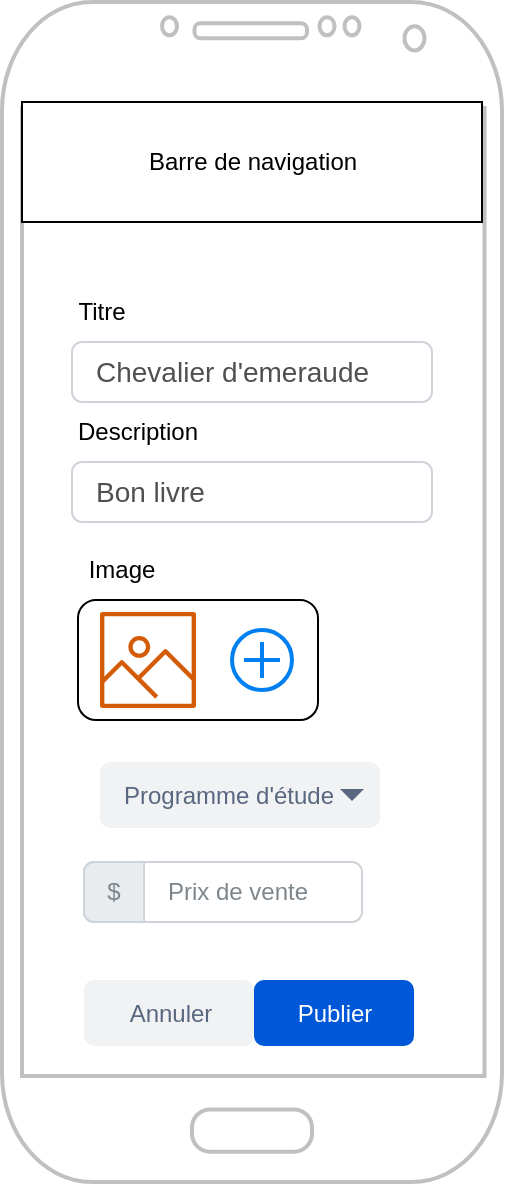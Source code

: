 <mxfile version="20.2.3" type="device"><diagram id="iyap2wM5M5SmLO2tpcaf" name="Page-1"><mxGraphModel dx="1278" dy="649" grid="1" gridSize="10" guides="1" tooltips="1" connect="1" arrows="1" fold="1" page="1" pageScale="1" pageWidth="850" pageHeight="1100" math="0" shadow="0"><root><mxCell id="0"/><mxCell id="1" parent="0"/><mxCell id="qByOat0r5tSBWaiUQ9r4-1" value="" style="verticalLabelPosition=bottom;verticalAlign=top;html=1;shadow=0;dashed=0;strokeWidth=2;shape=mxgraph.android.phone2;strokeColor=#c0c0c0;" parent="1" vertex="1"><mxGeometry x="290" y="50" width="250" height="590" as="geometry"/></mxCell><mxCell id="qByOat0r5tSBWaiUQ9r4-2" value="" style="rounded=0;whiteSpace=wrap;html=1;strokeWidth=1;" parent="1" vertex="1"><mxGeometry x="300" y="100" width="230" height="60" as="geometry"/></mxCell><mxCell id="qByOat0r5tSBWaiUQ9r4-3" value="Barre de navigation" style="text;html=1;align=center;verticalAlign=middle;resizable=0;points=[];autosize=1;strokeColor=none;fillColor=none;" parent="1" vertex="1"><mxGeometry x="350" y="115" width="130" height="30" as="geometry"/></mxCell><mxCell id="qByOat0r5tSBWaiUQ9r4-4" value="Titre" style="text;html=1;strokeColor=none;fillColor=none;align=center;verticalAlign=middle;whiteSpace=wrap;rounded=0;" parent="1" vertex="1"><mxGeometry x="310" y="190" width="60" height="30" as="geometry"/></mxCell><mxCell id="qByOat0r5tSBWaiUQ9r4-6" value="Description" style="text;html=1;strokeColor=none;fillColor=none;align=center;verticalAlign=middle;whiteSpace=wrap;rounded=0;" parent="1" vertex="1"><mxGeometry x="328" y="250" width="60" height="30" as="geometry"/></mxCell><mxCell id="qByOat0r5tSBWaiUQ9r4-8" value="Image" style="text;html=1;strokeColor=none;fillColor=none;align=center;verticalAlign=middle;whiteSpace=wrap;rounded=0;" parent="1" vertex="1"><mxGeometry x="320" y="319" width="60" height="30" as="geometry"/></mxCell><mxCell id="qByOat0r5tSBWaiUQ9r4-10" value="Chevalier d'emeraude" style="html=1;shadow=0;dashed=0;shape=mxgraph.bootstrap.rrect;rSize=5;strokeColor=#CED4DA;strokeWidth=1;fillColor=#FFFFFF;fontColor=#505050;whiteSpace=wrap;align=left;verticalAlign=middle;spacingLeft=10;fontSize=14;" parent="1" vertex="1"><mxGeometry x="325" y="220" width="180" height="30" as="geometry"/></mxCell><mxCell id="qByOat0r5tSBWaiUQ9r4-11" value="Bon livre" style="html=1;shadow=0;dashed=0;shape=mxgraph.bootstrap.rrect;rSize=5;strokeColor=#CED4DA;strokeWidth=1;fillColor=#FFFFFF;fontColor=#505050;whiteSpace=wrap;align=left;verticalAlign=middle;spacingLeft=10;fontSize=14;" parent="1" vertex="1"><mxGeometry x="325" y="280" width="180" height="30" as="geometry"/></mxCell><mxCell id="qByOat0r5tSBWaiUQ9r4-15" value="" style="rounded=1;whiteSpace=wrap;html=1;strokeWidth=1;fillColor=#FFFFFF;" parent="1" vertex="1"><mxGeometry x="328" y="349" width="120" height="60" as="geometry"/></mxCell><mxCell id="qByOat0r5tSBWaiUQ9r4-14" value="" style="html=1;verticalLabelPosition=bottom;align=center;labelBackgroundColor=#ffffff;verticalAlign=top;strokeWidth=2;strokeColor=#0080F0;shadow=0;dashed=0;shape=mxgraph.ios7.icons.add;fillColor=#FFFFFF;" parent="1" vertex="1"><mxGeometry x="405" y="364" width="30" height="30" as="geometry"/></mxCell><mxCell id="qByOat0r5tSBWaiUQ9r4-16" value="" style="sketch=0;outlineConnect=0;fontColor=#232F3E;gradientColor=none;fillColor=#D45B07;strokeColor=none;dashed=0;verticalLabelPosition=bottom;verticalAlign=top;align=center;html=1;fontSize=12;fontStyle=0;aspect=fixed;pointerEvents=1;shape=mxgraph.aws4.container_registry_image;" parent="1" vertex="1"><mxGeometry x="339" y="355" width="48" height="48" as="geometry"/></mxCell><mxCell id="qByOat0r5tSBWaiUQ9r4-17" value="Programme d'étude" style="rounded=1;fillColor=#F1F2F4;strokeColor=none;html=1;fontColor=#596780;align=left;fontSize=12;spacingLeft=10;sketch=0;" parent="1" vertex="1"><mxGeometry x="339" y="430" width="140" height="33" as="geometry"/></mxCell><mxCell id="qByOat0r5tSBWaiUQ9r4-18" value="" style="shape=triangle;direction=south;fillColor=#596780;strokeColor=none;html=1;sketch=0;" parent="qByOat0r5tSBWaiUQ9r4-17" vertex="1"><mxGeometry x="1" y="0.5" width="12" height="6" relative="1" as="geometry"><mxPoint x="-20" y="-3" as="offset"/></mxGeometry></mxCell><mxCell id="qByOat0r5tSBWaiUQ9r4-19" value="Publier" style="rounded=1;fillColor=#0057D8;align=center;strokeColor=none;html=1;fontColor=#ffffff;fontSize=12;sketch=0;" parent="1" vertex="1"><mxGeometry x="416" y="539" width="80" height="33" as="geometry"/></mxCell><mxCell id="gPq6K0f_pHgZZmSxeFRM-1" value="Annuler" style="rounded=1;align=center;fillColor=#F1F2F4;strokeColor=none;html=1;fontColor=#596780;fontSize=12;sketch=0;" parent="1" vertex="1"><mxGeometry x="331" y="539" width="85" height="33" as="geometry"/></mxCell><mxCell id="IQ5e32oaMlxIc7kJa94V-7" value="Prix de vente" style="html=1;shadow=0;dashed=0;shape=mxgraph.bootstrap.rrect;rSize=5;strokeColor=#CED4DA;html=1;whiteSpace=wrap;fillColor=#FFFFFF;fontColor=#7D868C;align=left;spacingLeft=40;sketch=0;" parent="1" vertex="1"><mxGeometry x="331" y="480" width="139" height="30" as="geometry"/></mxCell><mxCell id="IQ5e32oaMlxIc7kJa94V-8" value="$" style="html=1;shadow=0;dashed=0;shape=mxgraph.bootstrap.leftButton;strokeColor=inherit;gradientColor=inherit;fontColor=inherit;fillColor=#E9ECEF;rSize=5;perimeter=none;whiteSpace=wrap;resizeHeight=1;sketch=0;" parent="IQ5e32oaMlxIc7kJa94V-7" vertex="1"><mxGeometry width="30" height="30" relative="1" as="geometry"/></mxCell></root></mxGraphModel></diagram></mxfile>